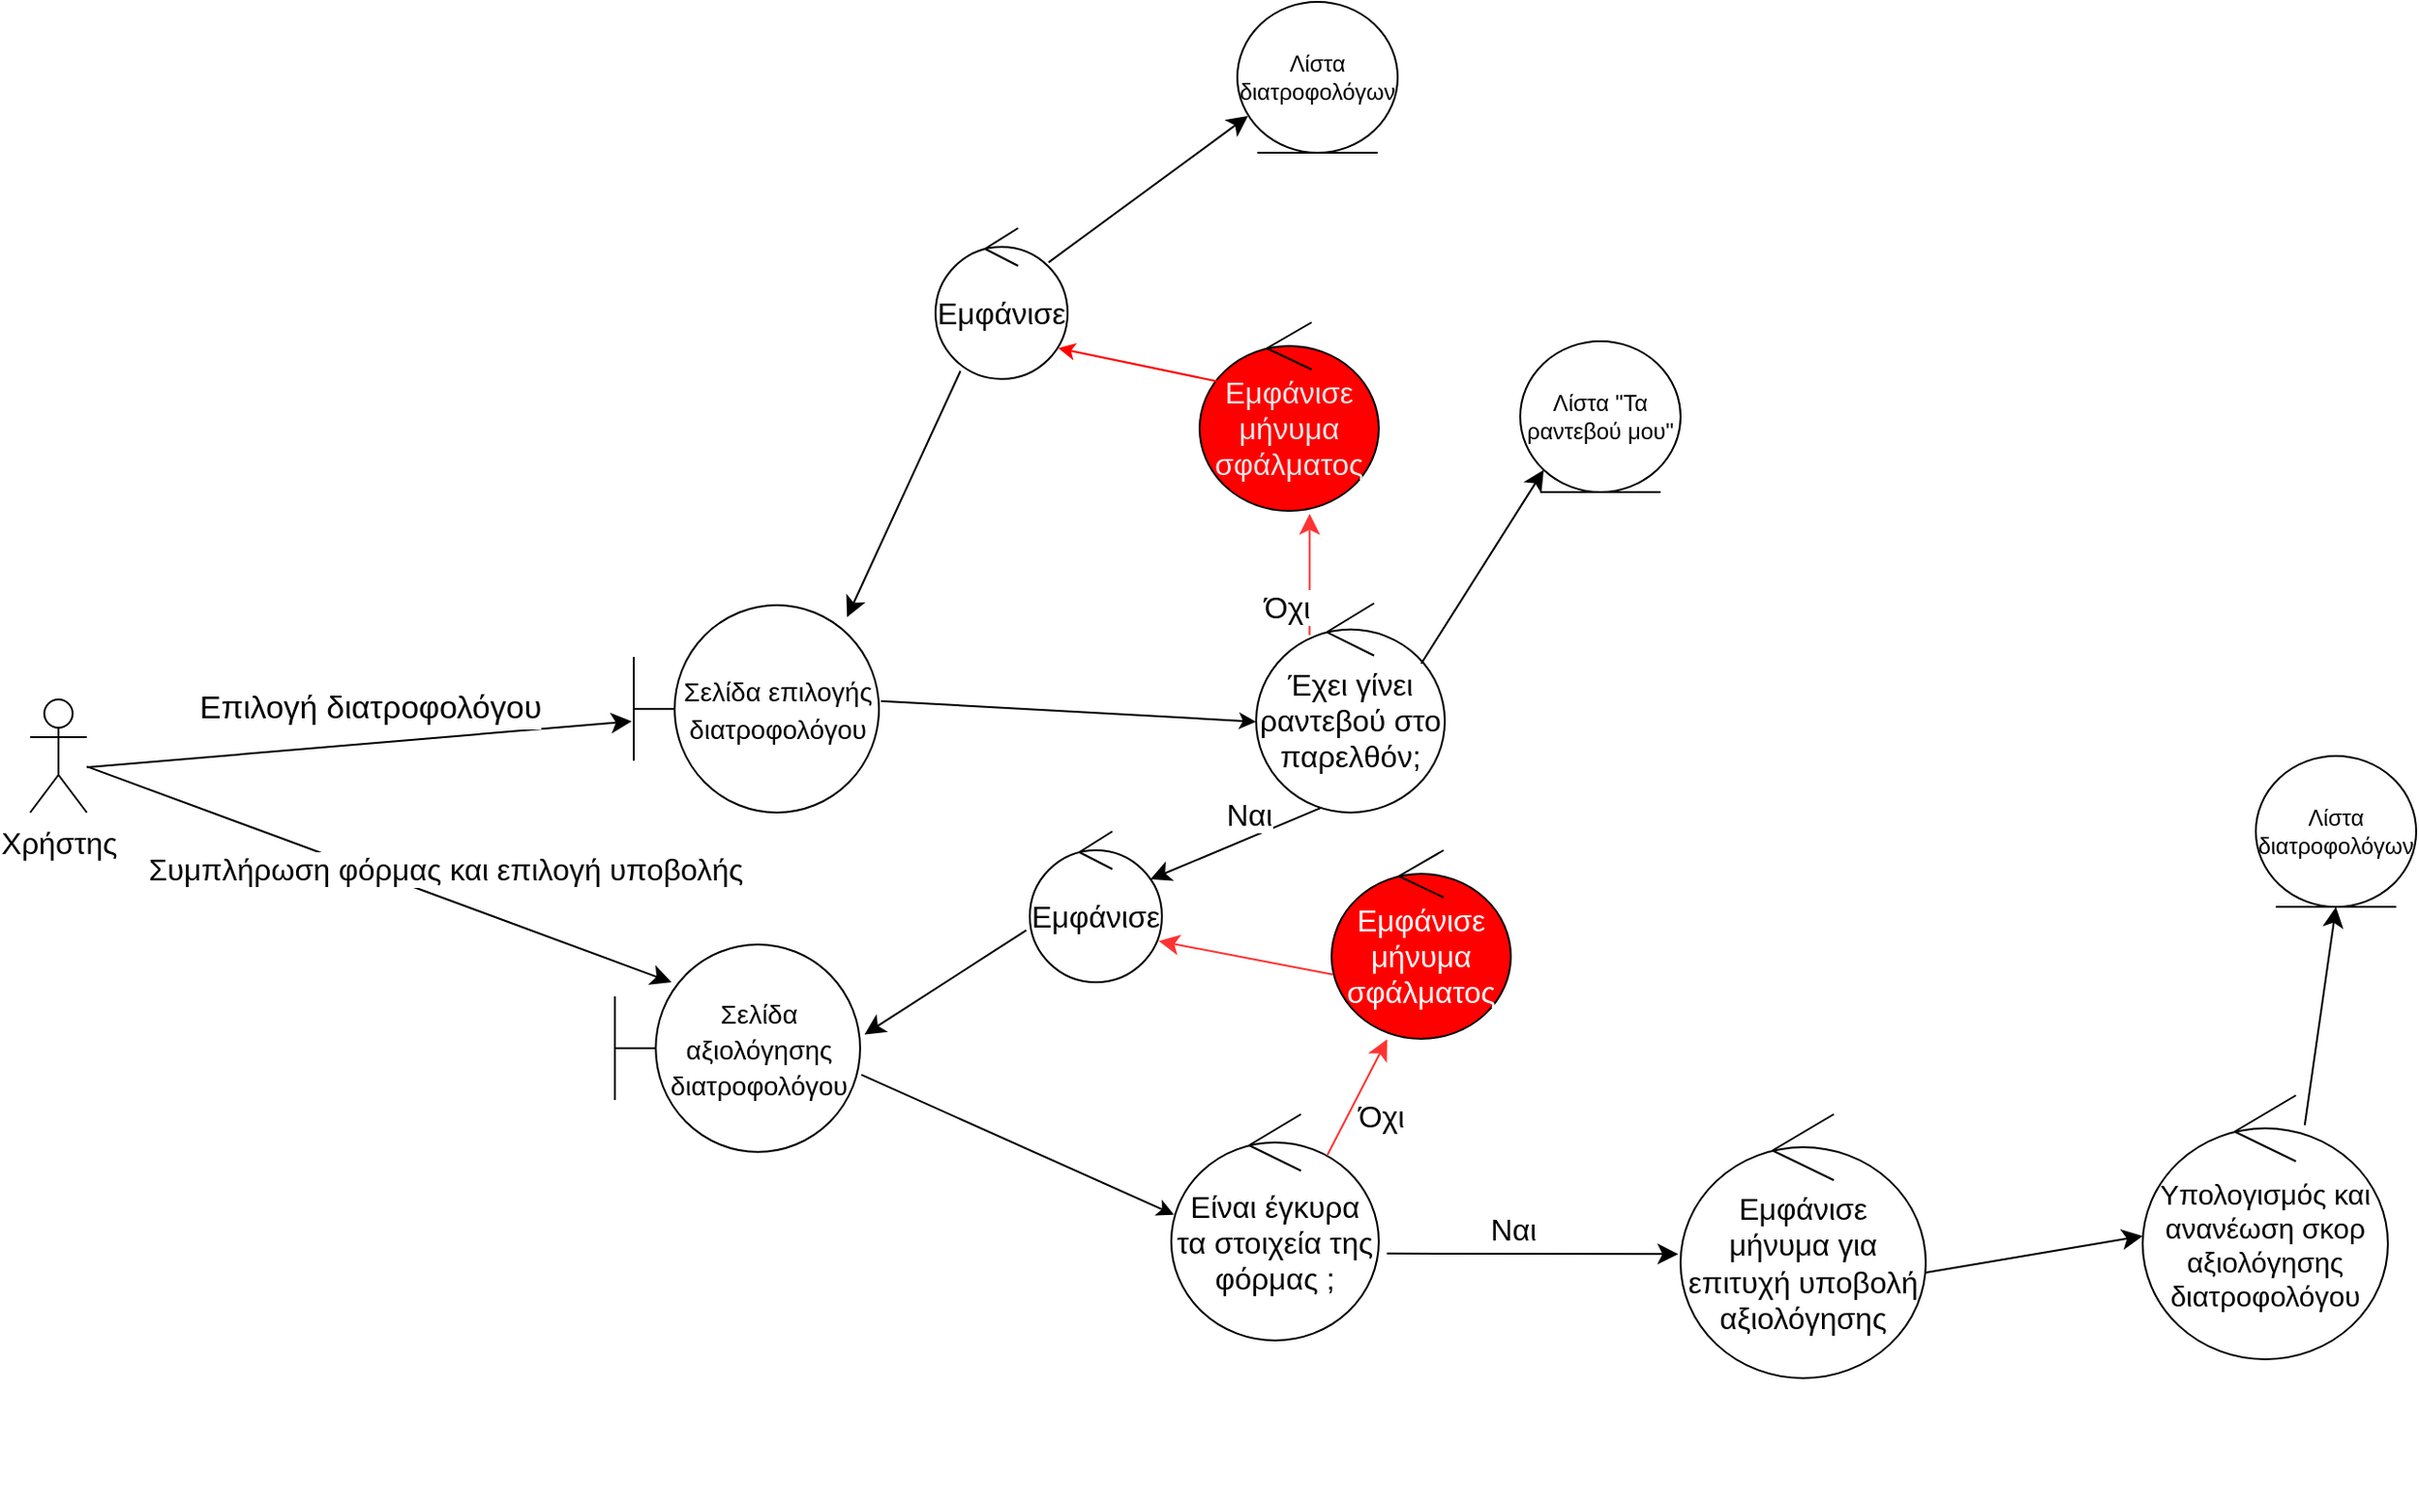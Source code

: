<mxfile version="21.3.2" type="device">
  <diagram name="Σελίδα-1" id="CsE6YNoTUhBlBd0UO_HM">
    <mxGraphModel dx="1886" dy="1024" grid="1" gridSize="10" guides="1" tooltips="1" connect="1" arrows="1" fold="1" page="1" pageScale="1" pageWidth="1169" pageHeight="827" math="0" shadow="0">
      <root>
        <mxCell id="0" />
        <mxCell id="1" parent="0" />
        <mxCell id="u1zgg_5FD5gQ_HjgiqYV-348" value="" style="edgeStyle=none;curved=1;rounded=0;orthogonalLoop=1;jettySize=auto;html=1;fontSize=12;startSize=8;endSize=8;strokeColor=#000000;entryX=-0.008;entryY=0.56;entryDx=0;entryDy=0;entryPerimeter=0;" parent="1" source="u1zgg_5FD5gQ_HjgiqYV-349" target="u1zgg_5FD5gQ_HjgiqYV-352" edge="1">
          <mxGeometry relative="1" as="geometry">
            <Array as="points">
              <mxPoint x="700" y="1126" />
            </Array>
            <mxPoint x="847.5" y="1126" as="targetPoint" />
          </mxGeometry>
        </mxCell>
        <mxCell id="u1zgg_5FD5gQ_HjgiqYV-349" value="Χρήστης" style="shape=umlActor;verticalLabelPosition=bottom;verticalAlign=top;html=1;outlineConnect=0;fontSize=16;" parent="1" vertex="1">
          <mxGeometry x="670" y="1090" width="30" height="60" as="geometry" />
        </mxCell>
        <mxCell id="u1zgg_5FD5gQ_HjgiqYV-350" value="&lt;font&gt;Εμφάνισε&lt;/font&gt;" style="ellipse;shape=umlControl;whiteSpace=wrap;html=1;fontSize=16;strokeColor=#000000;fontColor=#000000;" parent="1" vertex="1">
          <mxGeometry x="1150" y="840" width="70" height="80" as="geometry" />
        </mxCell>
        <mxCell id="u1zgg_5FD5gQ_HjgiqYV-351" value="" style="edgeStyle=none;curved=1;rounded=0;orthogonalLoop=1;jettySize=auto;html=1;fontSize=12;startSize=8;endSize=8;strokeColor=#000000;exitX=0.189;exitY=0.947;exitDx=0;exitDy=0;exitPerimeter=0;entryX=0.87;entryY=0.058;entryDx=0;entryDy=0;entryPerimeter=0;" parent="1" source="u1zgg_5FD5gQ_HjgiqYV-350" target="u1zgg_5FD5gQ_HjgiqYV-352" edge="1">
          <mxGeometry relative="1" as="geometry">
            <Array as="points" />
            <mxPoint x="1090" y="1030" as="targetPoint" />
            <mxPoint x="1094.5" y="1100" as="sourcePoint" />
          </mxGeometry>
        </mxCell>
        <mxCell id="u1zgg_5FD5gQ_HjgiqYV-352" value="&lt;font style=&quot;font-size: 14px;&quot;&gt;Σελίδα επιλογής διατροφολόγου&lt;/font&gt;" style="shape=umlBoundary;whiteSpace=wrap;html=1;fontSize=16;strokeColor=#000000;fontColor=#000000;" parent="1" vertex="1">
          <mxGeometry x="990" y="1040" width="130" height="110" as="geometry" />
        </mxCell>
        <mxCell id="u1zgg_5FD5gQ_HjgiqYV-353" value="&lt;font&gt;Λίστα διατροφολόγων&lt;/font&gt;" style="ellipse;shape=umlEntity;whiteSpace=wrap;html=1;strokeColor=#000000;fontColor=#000000;" parent="1" vertex="1">
          <mxGeometry x="1310" y="720" width="85" height="80" as="geometry" />
        </mxCell>
        <mxCell id="u1zgg_5FD5gQ_HjgiqYV-354" value="" style="edgeStyle=none;curved=1;rounded=0;orthogonalLoop=1;jettySize=auto;html=1;fontSize=12;startSize=8;endSize=8;strokeColor=#000000;exitX=0.856;exitY=0.227;exitDx=0;exitDy=0;exitPerimeter=0;entryX=0.066;entryY=0.757;entryDx=0;entryDy=0;entryPerimeter=0;" parent="1" source="u1zgg_5FD5gQ_HjgiqYV-350" target="u1zgg_5FD5gQ_HjgiqYV-353" edge="1">
          <mxGeometry relative="1" as="geometry">
            <Array as="points" />
            <mxPoint x="1113" y="1056" as="targetPoint" />
            <mxPoint x="1173" y="926" as="sourcePoint" />
          </mxGeometry>
        </mxCell>
        <mxCell id="u1zgg_5FD5gQ_HjgiqYV-355" value="&lt;font style=&quot;font-size: 17px;&quot;&gt;Επιλογή διατροφολόγου&lt;/font&gt;" style="edgeLabel;html=1;align=center;verticalAlign=middle;resizable=0;points=[];fontSize=17;fontColor=#000000;" parent="1" vertex="1" connectable="0">
          <mxGeometry x="849.996" y="1095.002" as="geometry" />
        </mxCell>
        <mxCell id="u1zgg_5FD5gQ_HjgiqYV-356" value="" style="endArrow=classic;html=1;rounded=0;exitX=1.008;exitY=0.462;exitDx=0;exitDy=0;exitPerimeter=0;entryX=-0.001;entryY=0.566;entryDx=0;entryDy=0;entryPerimeter=0;" parent="1" source="u1zgg_5FD5gQ_HjgiqYV-352" target="u1zgg_5FD5gQ_HjgiqYV-357" edge="1">
          <mxGeometry width="50" height="50" relative="1" as="geometry">
            <mxPoint x="1220" y="1110" as="sourcePoint" />
            <mxPoint x="1290" y="1090" as="targetPoint" />
          </mxGeometry>
        </mxCell>
        <mxCell id="u1zgg_5FD5gQ_HjgiqYV-357" value="&lt;font&gt;Έχει γίνει ραντεβού στο παρελθόν;&lt;/font&gt;" style="ellipse;shape=umlControl;whiteSpace=wrap;html=1;fontSize=16;strokeColor=#000000;fontColor=#000000;" parent="1" vertex="1">
          <mxGeometry x="1320" y="1039" width="100" height="111" as="geometry" />
        </mxCell>
        <mxCell id="u1zgg_5FD5gQ_HjgiqYV-358" value="" style="edgeStyle=none;curved=1;rounded=0;orthogonalLoop=1;jettySize=auto;html=1;fontSize=12;startSize=8;endSize=8;strokeColor=#000000;exitX=0.875;exitY=0.288;exitDx=0;exitDy=0;exitPerimeter=0;entryX=0;entryY=1;entryDx=0;entryDy=0;" parent="1" source="u1zgg_5FD5gQ_HjgiqYV-357" target="u1zgg_5FD5gQ_HjgiqYV-359" edge="1">
          <mxGeometry relative="1" as="geometry">
            <Array as="points" />
            <mxPoint x="1440" y="950" as="targetPoint" />
            <mxPoint x="1390" y="1047" as="sourcePoint" />
          </mxGeometry>
        </mxCell>
        <mxCell id="u1zgg_5FD5gQ_HjgiqYV-359" value="&lt;font&gt;Λίστα &quot;Τα ραντεβού μου&quot;&lt;/font&gt;" style="ellipse;shape=umlEntity;whiteSpace=wrap;html=1;strokeColor=#000000;fontColor=#000000;" parent="1" vertex="1">
          <mxGeometry x="1460" y="900" width="85" height="80" as="geometry" />
        </mxCell>
        <mxCell id="u1zgg_5FD5gQ_HjgiqYV-360" value="&lt;font&gt;Εμφάνισε&lt;/font&gt;" style="ellipse;shape=umlControl;whiteSpace=wrap;html=1;fontSize=16;strokeColor=#000000;fontColor=#000000;" parent="1" vertex="1">
          <mxGeometry x="1200" y="1160" width="70" height="80" as="geometry" />
        </mxCell>
        <mxCell id="u1zgg_5FD5gQ_HjgiqYV-361" value="" style="edgeStyle=none;curved=1;rounded=0;orthogonalLoop=1;jettySize=auto;html=1;fontSize=12;startSize=8;endSize=8;strokeColor=#000000;exitX=0.342;exitY=0.978;exitDx=0;exitDy=0;exitPerimeter=0;entryX=0.913;entryY=0.318;entryDx=0;entryDy=0;entryPerimeter=0;" parent="1" source="u1zgg_5FD5gQ_HjgiqYV-357" target="u1zgg_5FD5gQ_HjgiqYV-360" edge="1">
          <mxGeometry relative="1" as="geometry">
            <Array as="points" />
            <mxPoint x="1280" y="1200" as="targetPoint" />
            <mxPoint x="1370" y="1230" as="sourcePoint" />
          </mxGeometry>
        </mxCell>
        <mxCell id="u1zgg_5FD5gQ_HjgiqYV-362" value="&lt;font&gt;Ναι&lt;/font&gt;" style="edgeLabel;html=1;align=center;verticalAlign=middle;resizable=0;points=[];fontSize=16;fontColor=#000000;" parent="1" vertex="1" connectable="0">
          <mxGeometry x="1189.997" y="1299.997" as="geometry">
            <mxPoint x="126" y="-149" as="offset" />
          </mxGeometry>
        </mxCell>
        <mxCell id="u1zgg_5FD5gQ_HjgiqYV-363" value="&lt;font style=&quot;font-size: 14px;&quot;&gt;Σελίδα αξιολόγησης διατροφολόγου&lt;/font&gt;" style="shape=umlBoundary;whiteSpace=wrap;html=1;fontSize=16;strokeColor=#000000;fontColor=#000000;" parent="1" vertex="1">
          <mxGeometry x="980" y="1220" width="130" height="110" as="geometry" />
        </mxCell>
        <mxCell id="u1zgg_5FD5gQ_HjgiqYV-364" value="" style="edgeStyle=none;curved=1;rounded=0;orthogonalLoop=1;jettySize=auto;html=1;fontSize=12;startSize=8;endSize=8;strokeColor=#000000;exitX=-0.027;exitY=0.655;exitDx=0;exitDy=0;exitPerimeter=0;entryX=1.018;entryY=0.434;entryDx=0;entryDy=0;entryPerimeter=0;" parent="1" source="u1zgg_5FD5gQ_HjgiqYV-360" target="u1zgg_5FD5gQ_HjgiqYV-363" edge="1">
          <mxGeometry relative="1" as="geometry">
            <Array as="points" />
            <mxPoint x="1140" y="1370" as="targetPoint" />
            <mxPoint x="1200" y="1240" as="sourcePoint" />
          </mxGeometry>
        </mxCell>
        <mxCell id="u1zgg_5FD5gQ_HjgiqYV-365" value="" style="edgeStyle=none;curved=1;rounded=0;orthogonalLoop=1;jettySize=auto;html=1;fontSize=12;startSize=8;endSize=8;strokeColor=#000000;entryX=0.231;entryY=0.182;entryDx=0;entryDy=0;entryPerimeter=0;" parent="1" source="u1zgg_5FD5gQ_HjgiqYV-349" target="u1zgg_5FD5gQ_HjgiqYV-363" edge="1">
          <mxGeometry relative="1" as="geometry">
            <Array as="points" />
            <mxPoint x="999" y="1112" as="targetPoint" />
            <mxPoint x="710" y="1136" as="sourcePoint" />
          </mxGeometry>
        </mxCell>
        <mxCell id="u1zgg_5FD5gQ_HjgiqYV-366" value="&lt;font style=&quot;font-size: 16px;&quot;&gt;Συμπλήρωση φόρμας και επιλογή υποβολής&lt;/font&gt;" style="edgeLabel;html=1;align=center;verticalAlign=middle;resizable=0;points=[];fontSize=16;fontColor=#000000;" parent="1" vertex="1" connectable="0">
          <mxGeometry x="889.996" y="1180.002" as="geometry" />
        </mxCell>
        <mxCell id="u1zgg_5FD5gQ_HjgiqYV-367" value="" style="endArrow=classic;html=1;rounded=0;exitX=1.005;exitY=0.628;exitDx=0;exitDy=0;exitPerimeter=0;entryX=0.013;entryY=0.444;entryDx=0;entryDy=0;entryPerimeter=0;" parent="1" source="u1zgg_5FD5gQ_HjgiqYV-363" target="u1zgg_5FD5gQ_HjgiqYV-368" edge="1">
          <mxGeometry width="50" height="50" relative="1" as="geometry">
            <mxPoint x="1135.5" y="1320" as="sourcePoint" />
            <mxPoint x="1280" y="1340" as="targetPoint" />
          </mxGeometry>
        </mxCell>
        <mxCell id="u1zgg_5FD5gQ_HjgiqYV-368" value="&lt;font&gt;Είναι έγκυρα τα στοιχεία της φόρμας ;&lt;/font&gt;" style="ellipse;shape=umlControl;whiteSpace=wrap;html=1;fontSize=16;strokeColor=#000000;fontColor=#000000;" parent="1" vertex="1">
          <mxGeometry x="1275" y="1310" width="110" height="120" as="geometry" />
        </mxCell>
        <mxCell id="u1zgg_5FD5gQ_HjgiqYV-369" value="" style="edgeStyle=none;curved=1;rounded=0;orthogonalLoop=1;jettySize=auto;html=1;fontSize=12;startSize=8;endSize=8;strokeColor=#000000;exitX=1.039;exitY=0.616;exitDx=0;exitDy=0;exitPerimeter=0;entryX=-0.009;entryY=0.53;entryDx=0;entryDy=0;entryPerimeter=0;" parent="1" source="u1zgg_5FD5gQ_HjgiqYV-368" target="u1zgg_5FD5gQ_HjgiqYV-373" edge="1">
          <mxGeometry relative="1" as="geometry">
            <Array as="points" />
            <mxPoint x="1510" y="1350" as="targetPoint" />
            <mxPoint x="1485" y="1370" as="sourcePoint" />
          </mxGeometry>
        </mxCell>
        <mxCell id="u1zgg_5FD5gQ_HjgiqYV-370" value="&lt;font&gt;Ναι&lt;/font&gt;" style="edgeLabel;html=1;align=center;verticalAlign=middle;resizable=0;points=[];fontSize=16;fontColor=#000000;" parent="1" vertex="1" connectable="0">
          <mxGeometry x="1329.997" y="1519.997" as="geometry">
            <mxPoint x="126" y="-149" as="offset" />
          </mxGeometry>
        </mxCell>
        <mxCell id="u1zgg_5FD5gQ_HjgiqYV-373" value="&lt;font&gt;Εμφάνισε&lt;br&gt;μήνυμα για επιτυχή υποβολή αξιολόγησης&lt;br&gt;&lt;/font&gt;" style="ellipse;shape=umlControl;whiteSpace=wrap;html=1;fontSize=16;strokeColor=#000000;fontColor=#000000;" parent="1" vertex="1">
          <mxGeometry x="1545" y="1310" width="130" height="140" as="geometry" />
        </mxCell>
        <mxCell id="u1zgg_5FD5gQ_HjgiqYV-374" value="" style="edgeStyle=none;curved=1;rounded=0;orthogonalLoop=1;jettySize=auto;html=1;fontSize=12;startSize=8;endSize=8;strokeColor=#000000;exitX=1;exitY=0.6;exitDx=0;exitDy=0;exitPerimeter=0;entryX=0;entryY=0.533;entryDx=0;entryDy=0;entryPerimeter=0;" parent="1" source="u1zgg_5FD5gQ_HjgiqYV-373" target="u1zgg_5FD5gQ_HjgiqYV-375" edge="1">
          <mxGeometry relative="1" as="geometry">
            <Array as="points" />
            <mxPoint x="1800" y="1364" as="targetPoint" />
            <mxPoint x="1650" y="1360" as="sourcePoint" />
          </mxGeometry>
        </mxCell>
        <mxCell id="u1zgg_5FD5gQ_HjgiqYV-375" value="&lt;font style=&quot;font-size: 15px;&quot;&gt;Υπολογισμός και ανανέωση σκορ αξιολόγησης διατροφολόγου&lt;/font&gt;" style="ellipse;shape=umlControl;whiteSpace=wrap;html=1;fontSize=15;strokeColor=#000000;fontColor=#000000;" parent="1" vertex="1">
          <mxGeometry x="1790" y="1300" width="130" height="140" as="geometry" />
        </mxCell>
        <mxCell id="u1zgg_5FD5gQ_HjgiqYV-376" value="&lt;font&gt;Λίστα διατροφολόγων&lt;/font&gt;" style="ellipse;shape=umlEntity;whiteSpace=wrap;html=1;strokeColor=#000000;fontColor=#000000;" parent="1" vertex="1">
          <mxGeometry x="1850" y="1120" width="85" height="80" as="geometry" />
        </mxCell>
        <mxCell id="u1zgg_5FD5gQ_HjgiqYV-377" value="" style="edgeStyle=none;curved=1;rounded=0;orthogonalLoop=1;jettySize=auto;html=1;fontSize=12;startSize=8;endSize=8;strokeColor=#000000;exitX=0.661;exitY=0.113;exitDx=0;exitDy=0;exitPerimeter=0;entryX=0.5;entryY=1;entryDx=0;entryDy=0;" parent="1" source="u1zgg_5FD5gQ_HjgiqYV-375" target="u1zgg_5FD5gQ_HjgiqYV-376" edge="1">
          <mxGeometry relative="1" as="geometry">
            <Array as="points" />
            <mxPoint x="1900" y="1241" as="targetPoint" />
            <mxPoint x="1730" y="1240" as="sourcePoint" />
          </mxGeometry>
        </mxCell>
        <mxCell id="u1zgg_5FD5gQ_HjgiqYV-378" value="Όχι" style="edgeLabel;html=1;align=center;verticalAlign=middle;resizable=0;points=[];fontSize=16;fontColor=#000000;" parent="1" vertex="1" connectable="0">
          <mxGeometry x="1259.997" y="1459.997" as="geometry">
            <mxPoint x="126" y="-149" as="offset" />
          </mxGeometry>
        </mxCell>
        <mxCell id="u1zgg_5FD5gQ_HjgiqYV-379" value="&lt;font&gt;Εμφάνισε&lt;br&gt;μήνυμα σφάλματος&lt;br&gt;&lt;/font&gt;" style="ellipse;shape=umlControl;whiteSpace=wrap;html=1;fontSize=16;strokeColor=#000000;fontColor=#E6E6E6;fillColor=#FF0000;" parent="1" vertex="1">
          <mxGeometry x="1290" y="890" width="95" height="100" as="geometry" />
        </mxCell>
        <mxCell id="u1zgg_5FD5gQ_HjgiqYV-380" value="" style="edgeStyle=none;curved=1;rounded=0;orthogonalLoop=1;jettySize=auto;html=1;fontSize=12;startSize=8;endSize=8;strokeColor=#FF3333;exitX=0.283;exitY=0.152;exitDx=0;exitDy=0;exitPerimeter=0;entryX=0.614;entryY=1.015;entryDx=0;entryDy=0;entryPerimeter=0;" parent="1" source="u1zgg_5FD5gQ_HjgiqYV-357" target="u1zgg_5FD5gQ_HjgiqYV-379" edge="1">
          <mxGeometry relative="1" as="geometry">
            <Array as="points" />
            <mxPoint x="1580" y="1080" as="targetPoint" />
            <mxPoint x="1420" y="1130" as="sourcePoint" />
          </mxGeometry>
        </mxCell>
        <mxCell id="u1zgg_5FD5gQ_HjgiqYV-381" value="" style="endArrow=classic;html=1;rounded=0;exitX=0.111;exitY=0.315;exitDx=0;exitDy=0;exitPerimeter=0;entryX=0.929;entryY=0.796;entryDx=0;entryDy=0;entryPerimeter=0;strokeColor=#FF0000;" parent="1" source="u1zgg_5FD5gQ_HjgiqYV-379" target="u1zgg_5FD5gQ_HjgiqYV-350" edge="1">
          <mxGeometry width="50" height="50" relative="1" as="geometry">
            <mxPoint x="1135.5" y="840" as="sourcePoint" />
            <mxPoint x="1334.5" y="851" as="targetPoint" />
          </mxGeometry>
        </mxCell>
        <mxCell id="u1zgg_5FD5gQ_HjgiqYV-382" value="Όχι" style="edgeLabel;html=1;align=center;verticalAlign=middle;resizable=0;points=[];fontSize=16;fontColor=#000000;" parent="1" vertex="1" connectable="0">
          <mxGeometry x="1209.997" y="1190.007" as="geometry">
            <mxPoint x="126" y="-149" as="offset" />
          </mxGeometry>
        </mxCell>
        <mxCell id="u1zgg_5FD5gQ_HjgiqYV-383" value="" style="edgeStyle=none;curved=1;rounded=0;orthogonalLoop=1;jettySize=auto;html=1;fontSize=12;startSize=8;endSize=8;strokeColor=#FF3333;exitX=0.753;exitY=0.179;exitDx=0;exitDy=0;exitPerimeter=0;entryX=0.31;entryY=1.003;entryDx=0;entryDy=0;entryPerimeter=0;" parent="1" source="u1zgg_5FD5gQ_HjgiqYV-368" target="u1zgg_5FD5gQ_HjgiqYV-384" edge="1">
          <mxGeometry relative="1" as="geometry">
            <Array as="points" />
            <mxPoint x="1288" y="1283" as="targetPoint" />
            <mxPoint x="1384" y="1260" as="sourcePoint" />
          </mxGeometry>
        </mxCell>
        <mxCell id="u1zgg_5FD5gQ_HjgiqYV-384" value="&lt;font&gt;Εμφάνισε&lt;br&gt;μήνυμα σφάλματος&lt;br&gt;&lt;/font&gt;" style="ellipse;shape=umlControl;whiteSpace=wrap;html=1;fontSize=16;strokeColor=#000000;fontColor=#FFFFFF;fillColor=#FF0000;" parent="1" vertex="1">
          <mxGeometry x="1360" y="1170" width="95" height="100" as="geometry" />
        </mxCell>
        <mxCell id="u1zgg_5FD5gQ_HjgiqYV-385" value="" style="edgeStyle=none;curved=1;rounded=0;orthogonalLoop=1;jettySize=auto;html=1;fontSize=12;startSize=8;endSize=8;strokeColor=#FF3333;exitX=0.006;exitY=0.659;exitDx=0;exitDy=0;exitPerimeter=0;entryX=0.976;entryY=0.727;entryDx=0;entryDy=0;entryPerimeter=0;" parent="1" source="u1zgg_5FD5gQ_HjgiqYV-384" target="u1zgg_5FD5gQ_HjgiqYV-360" edge="1">
          <mxGeometry relative="1" as="geometry">
            <Array as="points" />
            <mxPoint x="1290" y="1230" as="targetPoint" />
            <mxPoint x="1259" y="1291" as="sourcePoint" />
          </mxGeometry>
        </mxCell>
      </root>
    </mxGraphModel>
  </diagram>
</mxfile>
